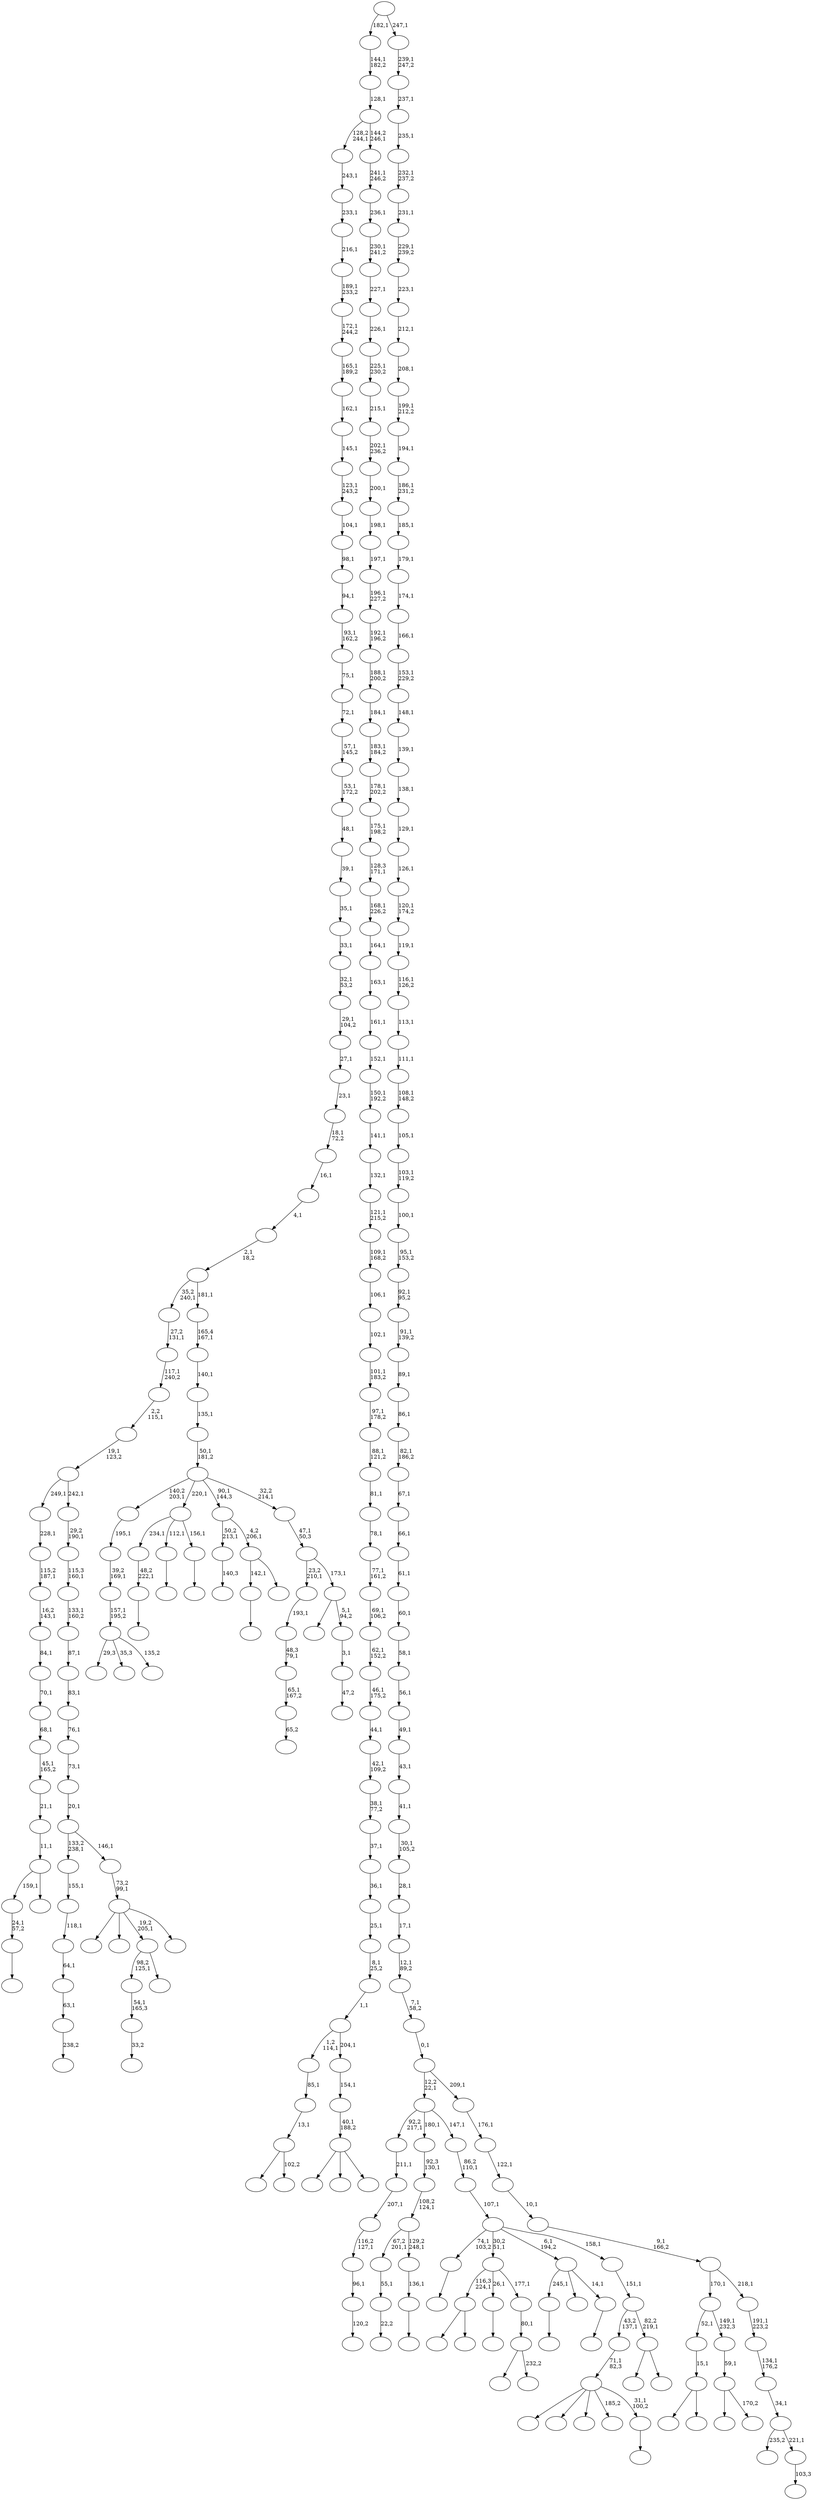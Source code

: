 digraph T {
	300 [label=""]
	299 [label=""]
	298 [label=""]
	297 [label=""]
	296 [label=""]
	295 [label=""]
	294 [label=""]
	293 [label=""]
	292 [label=""]
	291 [label=""]
	290 [label=""]
	289 [label=""]
	288 [label=""]
	287 [label=""]
	286 [label=""]
	285 [label=""]
	284 [label=""]
	283 [label=""]
	282 [label=""]
	281 [label=""]
	280 [label=""]
	279 [label=""]
	278 [label=""]
	277 [label=""]
	276 [label=""]
	275 [label=""]
	274 [label=""]
	273 [label=""]
	272 [label=""]
	271 [label=""]
	270 [label=""]
	269 [label=""]
	268 [label=""]
	267 [label=""]
	266 [label=""]
	265 [label=""]
	264 [label=""]
	263 [label=""]
	262 [label=""]
	261 [label=""]
	260 [label=""]
	259 [label=""]
	258 [label=""]
	257 [label=""]
	256 [label=""]
	255 [label=""]
	254 [label=""]
	253 [label=""]
	252 [label=""]
	251 [label=""]
	250 [label=""]
	249 [label=""]
	248 [label=""]
	247 [label=""]
	246 [label=""]
	245 [label=""]
	244 [label=""]
	243 [label=""]
	242 [label=""]
	241 [label=""]
	240 [label=""]
	239 [label=""]
	238 [label=""]
	237 [label=""]
	236 [label=""]
	235 [label=""]
	234 [label=""]
	233 [label=""]
	232 [label=""]
	231 [label=""]
	230 [label=""]
	229 [label=""]
	228 [label=""]
	227 [label=""]
	226 [label=""]
	225 [label=""]
	224 [label=""]
	223 [label=""]
	222 [label=""]
	221 [label=""]
	220 [label=""]
	219 [label=""]
	218 [label=""]
	217 [label=""]
	216 [label=""]
	215 [label=""]
	214 [label=""]
	213 [label=""]
	212 [label=""]
	211 [label=""]
	210 [label=""]
	209 [label=""]
	208 [label=""]
	207 [label=""]
	206 [label=""]
	205 [label=""]
	204 [label=""]
	203 [label=""]
	202 [label=""]
	201 [label=""]
	200 [label=""]
	199 [label=""]
	198 [label=""]
	197 [label=""]
	196 [label=""]
	195 [label=""]
	194 [label=""]
	193 [label=""]
	192 [label=""]
	191 [label=""]
	190 [label=""]
	189 [label=""]
	188 [label=""]
	187 [label=""]
	186 [label=""]
	185 [label=""]
	184 [label=""]
	183 [label=""]
	182 [label=""]
	181 [label=""]
	180 [label=""]
	179 [label=""]
	178 [label=""]
	177 [label=""]
	176 [label=""]
	175 [label=""]
	174 [label=""]
	173 [label=""]
	172 [label=""]
	171 [label=""]
	170 [label=""]
	169 [label=""]
	168 [label=""]
	167 [label=""]
	166 [label=""]
	165 [label=""]
	164 [label=""]
	163 [label=""]
	162 [label=""]
	161 [label=""]
	160 [label=""]
	159 [label=""]
	158 [label=""]
	157 [label=""]
	156 [label=""]
	155 [label=""]
	154 [label=""]
	153 [label=""]
	152 [label=""]
	151 [label=""]
	150 [label=""]
	149 [label=""]
	148 [label=""]
	147 [label=""]
	146 [label=""]
	145 [label=""]
	144 [label=""]
	143 [label=""]
	142 [label=""]
	141 [label=""]
	140 [label=""]
	139 [label=""]
	138 [label=""]
	137 [label=""]
	136 [label=""]
	135 [label=""]
	134 [label=""]
	133 [label=""]
	132 [label=""]
	131 [label=""]
	130 [label=""]
	129 [label=""]
	128 [label=""]
	127 [label=""]
	126 [label=""]
	125 [label=""]
	124 [label=""]
	123 [label=""]
	122 [label=""]
	121 [label=""]
	120 [label=""]
	119 [label=""]
	118 [label=""]
	117 [label=""]
	116 [label=""]
	115 [label=""]
	114 [label=""]
	113 [label=""]
	112 [label=""]
	111 [label=""]
	110 [label=""]
	109 [label=""]
	108 [label=""]
	107 [label=""]
	106 [label=""]
	105 [label=""]
	104 [label=""]
	103 [label=""]
	102 [label=""]
	101 [label=""]
	100 [label=""]
	99 [label=""]
	98 [label=""]
	97 [label=""]
	96 [label=""]
	95 [label=""]
	94 [label=""]
	93 [label=""]
	92 [label=""]
	91 [label=""]
	90 [label=""]
	89 [label=""]
	88 [label=""]
	87 [label=""]
	86 [label=""]
	85 [label=""]
	84 [label=""]
	83 [label=""]
	82 [label=""]
	81 [label=""]
	80 [label=""]
	79 [label=""]
	78 [label=""]
	77 [label=""]
	76 [label=""]
	75 [label=""]
	74 [label=""]
	73 [label=""]
	72 [label=""]
	71 [label=""]
	70 [label=""]
	69 [label=""]
	68 [label=""]
	67 [label=""]
	66 [label=""]
	65 [label=""]
	64 [label=""]
	63 [label=""]
	62 [label=""]
	61 [label=""]
	60 [label=""]
	59 [label=""]
	58 [label=""]
	57 [label=""]
	56 [label=""]
	55 [label=""]
	54 [label=""]
	53 [label=""]
	52 [label=""]
	51 [label=""]
	50 [label=""]
	49 [label=""]
	48 [label=""]
	47 [label=""]
	46 [label=""]
	45 [label=""]
	44 [label=""]
	43 [label=""]
	42 [label=""]
	41 [label=""]
	40 [label=""]
	39 [label=""]
	38 [label=""]
	37 [label=""]
	36 [label=""]
	35 [label=""]
	34 [label=""]
	33 [label=""]
	32 [label=""]
	31 [label=""]
	30 [label=""]
	29 [label=""]
	28 [label=""]
	27 [label=""]
	26 [label=""]
	25 [label=""]
	24 [label=""]
	23 [label=""]
	22 [label=""]
	21 [label=""]
	20 [label=""]
	19 [label=""]
	18 [label=""]
	17 [label=""]
	16 [label=""]
	15 [label=""]
	14 [label=""]
	13 [label=""]
	12 [label=""]
	11 [label=""]
	10 [label=""]
	9 [label=""]
	8 [label=""]
	7 [label=""]
	6 [label=""]
	5 [label=""]
	4 [label=""]
	3 [label=""]
	2 [label=""]
	1 [label=""]
	0 [label=""]
	299 -> 300 [label="140,3"]
	293 -> 294 [label=""]
	290 -> 291 [label="238,2"]
	289 -> 290 [label="63,1"]
	288 -> 289 [label="64,1"]
	287 -> 288 [label="118,1"]
	286 -> 287 [label="155,1"]
	284 -> 285 [label="120,2"]
	283 -> 284 [label="96,1"]
	282 -> 283 [label="116,2\n127,1"]
	281 -> 282 [label="207,1"]
	280 -> 281 [label="211,1"]
	278 -> 279 [label=""]
	277 -> 278 [label="48,2\n222,1"]
	272 -> 273 [label="22,2"]
	271 -> 272 [label="55,1"]
	269 -> 292 [label=""]
	269 -> 270 [label=""]
	268 -> 269 [label="15,1"]
	266 -> 267 [label=""]
	264 -> 265 [label=""]
	260 -> 276 [label="29,3"]
	260 -> 274 [label="35,3"]
	260 -> 261 [label="135,2"]
	259 -> 260 [label="157,1\n195,2"]
	258 -> 259 [label="39,2\n169,1"]
	257 -> 258 [label="195,1"]
	254 -> 255 [label="65,2"]
	253 -> 254 [label="65,1\n167,2"]
	252 -> 253 [label="48,3\n79,1"]
	251 -> 252 [label="193,1"]
	248 -> 249 [label=""]
	247 -> 248 [label="24,1\n57,2"]
	245 -> 263 [label=""]
	245 -> 246 [label="170,2"]
	244 -> 245 [label="59,1"]
	243 -> 268 [label="52,1"]
	243 -> 244 [label="149,1\n232,3"]
	241 -> 297 [label=""]
	241 -> 242 [label=""]
	239 -> 240 [label=""]
	237 -> 238 [label=""]
	236 -> 277 [label="234,1"]
	236 -> 266 [label="112,1"]
	236 -> 237 [label="156,1"]
	232 -> 233 [label=""]
	231 -> 232 [label="136,1"]
	230 -> 271 [label="67,2\n201,1"]
	230 -> 231 [label="129,2\n248,1"]
	229 -> 230 [label="108,2\n124,1"]
	228 -> 229 [label="92,3\n130,1"]
	225 -> 239 [label="142,1"]
	225 -> 226 [label=""]
	224 -> 299 [label="50,2\n213,1"]
	224 -> 225 [label="4,2\n206,1"]
	219 -> 220 [label=""]
	216 -> 217 [label="33,2"]
	215 -> 216 [label="54,1\n165,3"]
	213 -> 235 [label=""]
	213 -> 214 [label="232,2"]
	212 -> 213 [label="80,1"]
	211 -> 241 [label="116,3\n224,1"]
	211 -> 219 [label="26,1"]
	211 -> 212 [label="177,1"]
	209 -> 247 [label="159,1"]
	209 -> 210 [label=""]
	208 -> 209 [label="11,1"]
	207 -> 208 [label="21,1"]
	206 -> 207 [label="45,1\n165,2"]
	205 -> 206 [label="68,1"]
	204 -> 205 [label="70,1"]
	203 -> 204 [label="84,1"]
	202 -> 203 [label="16,2\n143,1"]
	201 -> 202 [label="115,2\n187,1"]
	200 -> 201 [label="228,1"]
	198 -> 199 [label=""]
	197 -> 298 [label=""]
	197 -> 295 [label=""]
	197 -> 262 [label=""]
	197 -> 227 [label="185,2"]
	197 -> 198 [label="31,1\n100,2"]
	196 -> 197 [label="71,1\n82,3"]
	194 -> 215 [label="98,2\n125,1"]
	194 -> 195 [label=""]
	192 -> 296 [label=""]
	192 -> 193 [label="102,2"]
	191 -> 192 [label="13,1"]
	190 -> 191 [label="85,1"]
	188 -> 275 [label=""]
	188 -> 223 [label=""]
	188 -> 194 [label="19,2\n205,1"]
	188 -> 189 [label=""]
	187 -> 188 [label="73,2\n99,1"]
	186 -> 286 [label="133,2\n238,1"]
	186 -> 187 [label="146,1"]
	185 -> 186 [label="20,1"]
	184 -> 185 [label="73,1"]
	183 -> 184 [label="76,1"]
	182 -> 183 [label="83,1"]
	181 -> 182 [label="87,1"]
	180 -> 181 [label="133,1\n160,2"]
	179 -> 180 [label="115,3\n160,1"]
	178 -> 179 [label="29,2\n190,1"]
	177 -> 200 [label="249,1"]
	177 -> 178 [label="242,1"]
	176 -> 177 [label="19,1\n123,2"]
	175 -> 176 [label="2,2\n115,1"]
	174 -> 175 [label="117,1\n240,2"]
	173 -> 174 [label="27,2\n131,1"]
	171 -> 172 [label=""]
	170 -> 293 [label="245,1"]
	170 -> 218 [label=""]
	170 -> 171 [label="14,1"]
	168 -> 221 [label=""]
	168 -> 169 [label=""]
	167 -> 196 [label="43,2\n137,1"]
	167 -> 168 [label="82,2\n219,1"]
	166 -> 167 [label="151,1"]
	165 -> 264 [label="74,1\n103,2"]
	165 -> 211 [label="30,2\n51,1"]
	165 -> 170 [label="6,1\n194,2"]
	165 -> 166 [label="158,1"]
	164 -> 165 [label="107,1"]
	163 -> 164 [label="86,2\n110,1"]
	162 -> 280 [label="92,2\n217,1"]
	162 -> 228 [label="180,1"]
	162 -> 163 [label="147,1"]
	160 -> 161 [label="47,2"]
	159 -> 160 [label="3,1"]
	158 -> 222 [label=""]
	158 -> 159 [label="5,1\n94,2"]
	157 -> 251 [label="23,2\n210,1"]
	157 -> 158 [label="173,1"]
	156 -> 157 [label="47,1\n50,3"]
	155 -> 257 [label="140,2\n203,1"]
	155 -> 236 [label="220,1"]
	155 -> 224 [label="90,1\n144,3"]
	155 -> 156 [label="32,2\n214,1"]
	154 -> 155 [label="50,1\n181,2"]
	153 -> 154 [label="135,1"]
	152 -> 153 [label="140,1"]
	151 -> 152 [label="165,4\n167,1"]
	150 -> 173 [label="35,2\n240,1"]
	150 -> 151 [label="181,1"]
	149 -> 150 [label="2,1\n18,2"]
	148 -> 149 [label="4,1"]
	147 -> 148 [label="16,1"]
	146 -> 147 [label="18,1\n72,2"]
	145 -> 146 [label="23,1"]
	144 -> 145 [label="27,1"]
	143 -> 144 [label="29,1\n104,2"]
	142 -> 143 [label="32,1\n53,2"]
	141 -> 142 [label="33,1"]
	140 -> 141 [label="35,1"]
	139 -> 140 [label="39,1"]
	138 -> 139 [label="48,1"]
	137 -> 138 [label="53,1\n172,2"]
	136 -> 137 [label="57,1\n145,2"]
	135 -> 136 [label="72,1"]
	134 -> 135 [label="75,1"]
	133 -> 134 [label="93,1\n162,2"]
	132 -> 133 [label="94,1"]
	131 -> 132 [label="98,1"]
	130 -> 131 [label="104,1"]
	129 -> 130 [label="123,1\n243,2"]
	128 -> 129 [label="145,1"]
	127 -> 128 [label="162,1"]
	126 -> 127 [label="165,1\n189,2"]
	125 -> 126 [label="172,1\n244,2"]
	124 -> 125 [label="189,1\n233,2"]
	123 -> 124 [label="216,1"]
	122 -> 123 [label="233,1"]
	121 -> 122 [label="243,1"]
	119 -> 256 [label=""]
	119 -> 234 [label=""]
	119 -> 120 [label=""]
	118 -> 119 [label="40,1\n188,2"]
	117 -> 118 [label="154,1"]
	116 -> 190 [label="1,2\n114,1"]
	116 -> 117 [label="204,1"]
	115 -> 116 [label="1,1"]
	114 -> 115 [label="8,1\n25,2"]
	113 -> 114 [label="25,1"]
	112 -> 113 [label="36,1"]
	111 -> 112 [label="37,1"]
	110 -> 111 [label="38,1\n77,2"]
	109 -> 110 [label="42,1\n109,2"]
	108 -> 109 [label="44,1"]
	107 -> 108 [label="46,1\n175,2"]
	106 -> 107 [label="62,1\n152,2"]
	105 -> 106 [label="69,1\n106,2"]
	104 -> 105 [label="77,1\n161,2"]
	103 -> 104 [label="78,1"]
	102 -> 103 [label="81,1"]
	101 -> 102 [label="88,1\n121,2"]
	100 -> 101 [label="97,1\n178,2"]
	99 -> 100 [label="101,1\n183,2"]
	98 -> 99 [label="102,1"]
	97 -> 98 [label="106,1"]
	96 -> 97 [label="109,1\n168,2"]
	95 -> 96 [label="121,1\n215,2"]
	94 -> 95 [label="132,1"]
	93 -> 94 [label="141,1"]
	92 -> 93 [label="150,1\n192,2"]
	91 -> 92 [label="152,1"]
	90 -> 91 [label="161,1"]
	89 -> 90 [label="163,1"]
	88 -> 89 [label="164,1"]
	87 -> 88 [label="168,1\n226,2"]
	86 -> 87 [label="128,3\n171,1"]
	85 -> 86 [label="175,1\n198,2"]
	84 -> 85 [label="178,1\n202,2"]
	83 -> 84 [label="183,1\n184,2"]
	82 -> 83 [label="184,1"]
	81 -> 82 [label="188,1\n200,2"]
	80 -> 81 [label="192,1\n196,2"]
	79 -> 80 [label="196,1\n227,2"]
	78 -> 79 [label="197,1"]
	77 -> 78 [label="198,1"]
	76 -> 77 [label="200,1"]
	75 -> 76 [label="202,1\n236,2"]
	74 -> 75 [label="215,1"]
	73 -> 74 [label="225,1\n230,2"]
	72 -> 73 [label="226,1"]
	71 -> 72 [label="227,1"]
	70 -> 71 [label="230,1\n241,2"]
	69 -> 70 [label="236,1"]
	68 -> 69 [label="241,1\n246,2"]
	67 -> 121 [label="128,2\n244,1"]
	67 -> 68 [label="144,2\n246,1"]
	66 -> 67 [label="128,1"]
	65 -> 66 [label="144,1\n182,2"]
	63 -> 64 [label="103,3"]
	62 -> 250 [label="235,2"]
	62 -> 63 [label="221,1"]
	61 -> 62 [label="34,1"]
	60 -> 61 [label="134,1\n176,2"]
	59 -> 60 [label="191,1\n223,2"]
	58 -> 243 [label="170,1"]
	58 -> 59 [label="218,1"]
	57 -> 58 [label="9,1\n166,2"]
	56 -> 57 [label="10,1"]
	55 -> 56 [label="122,1"]
	54 -> 55 [label="176,1"]
	53 -> 162 [label="12,2\n22,1"]
	53 -> 54 [label="209,1"]
	52 -> 53 [label="0,1"]
	51 -> 52 [label="7,1\n58,2"]
	50 -> 51 [label="12,1\n89,2"]
	49 -> 50 [label="17,1"]
	48 -> 49 [label="28,1"]
	47 -> 48 [label="30,1\n105,2"]
	46 -> 47 [label="41,1"]
	45 -> 46 [label="43,1"]
	44 -> 45 [label="49,1"]
	43 -> 44 [label="56,1"]
	42 -> 43 [label="58,1"]
	41 -> 42 [label="60,1"]
	40 -> 41 [label="61,1"]
	39 -> 40 [label="66,1"]
	38 -> 39 [label="67,1"]
	37 -> 38 [label="82,1\n186,2"]
	36 -> 37 [label="86,1"]
	35 -> 36 [label="89,1"]
	34 -> 35 [label="91,1\n139,2"]
	33 -> 34 [label="92,1\n95,2"]
	32 -> 33 [label="95,1\n153,2"]
	31 -> 32 [label="100,1"]
	30 -> 31 [label="103,1\n119,2"]
	29 -> 30 [label="105,1"]
	28 -> 29 [label="108,1\n148,2"]
	27 -> 28 [label="111,1"]
	26 -> 27 [label="113,1"]
	25 -> 26 [label="116,1\n126,2"]
	24 -> 25 [label="119,1"]
	23 -> 24 [label="120,1\n174,2"]
	22 -> 23 [label="126,1"]
	21 -> 22 [label="129,1"]
	20 -> 21 [label="138,1"]
	19 -> 20 [label="139,1"]
	18 -> 19 [label="148,1"]
	17 -> 18 [label="153,1\n229,2"]
	16 -> 17 [label="166,1"]
	15 -> 16 [label="174,1"]
	14 -> 15 [label="179,1"]
	13 -> 14 [label="185,1"]
	12 -> 13 [label="186,1\n231,2"]
	11 -> 12 [label="194,1"]
	10 -> 11 [label="199,1\n212,2"]
	9 -> 10 [label="208,1"]
	8 -> 9 [label="212,1"]
	7 -> 8 [label="223,1"]
	6 -> 7 [label="229,1\n239,2"]
	5 -> 6 [label="231,1"]
	4 -> 5 [label="232,1\n237,2"]
	3 -> 4 [label="235,1"]
	2 -> 3 [label="237,1"]
	1 -> 2 [label="239,1\n247,2"]
	0 -> 65 [label="182,1"]
	0 -> 1 [label="247,1"]
}
